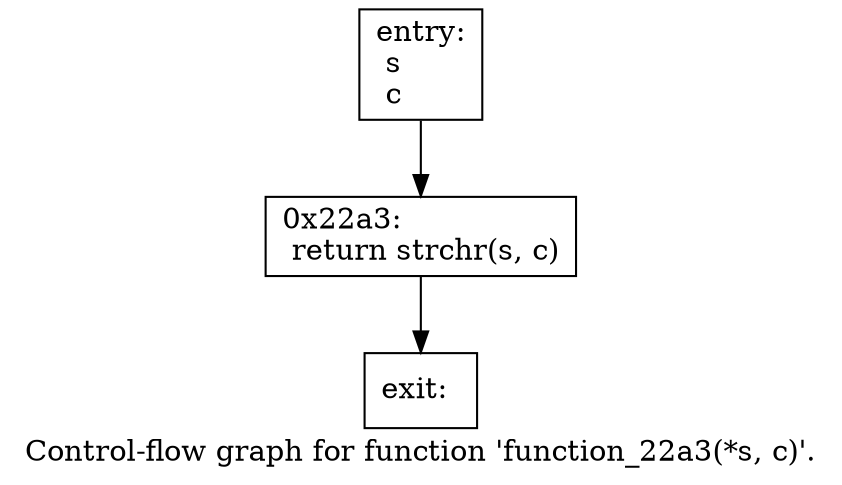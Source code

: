 digraph "Control-flow graph for function 'function_22a3(*s, c)'." {
  label="Control-flow graph for function 'function_22a3(*s, c)'.";
  node [shape=record];

  Node07C7E188 [label="{entry:\l  s\l  c\l}"];
  Node07C7E188 -> Node07C7E698;
  Node07C7E698 [label="{0x22a3:\l  return strchr(s, c)\l}"];
  Node07C7E698 -> Node07C7E5C0;
  Node07C7E5C0 [label="{exit:\l}"];

}
